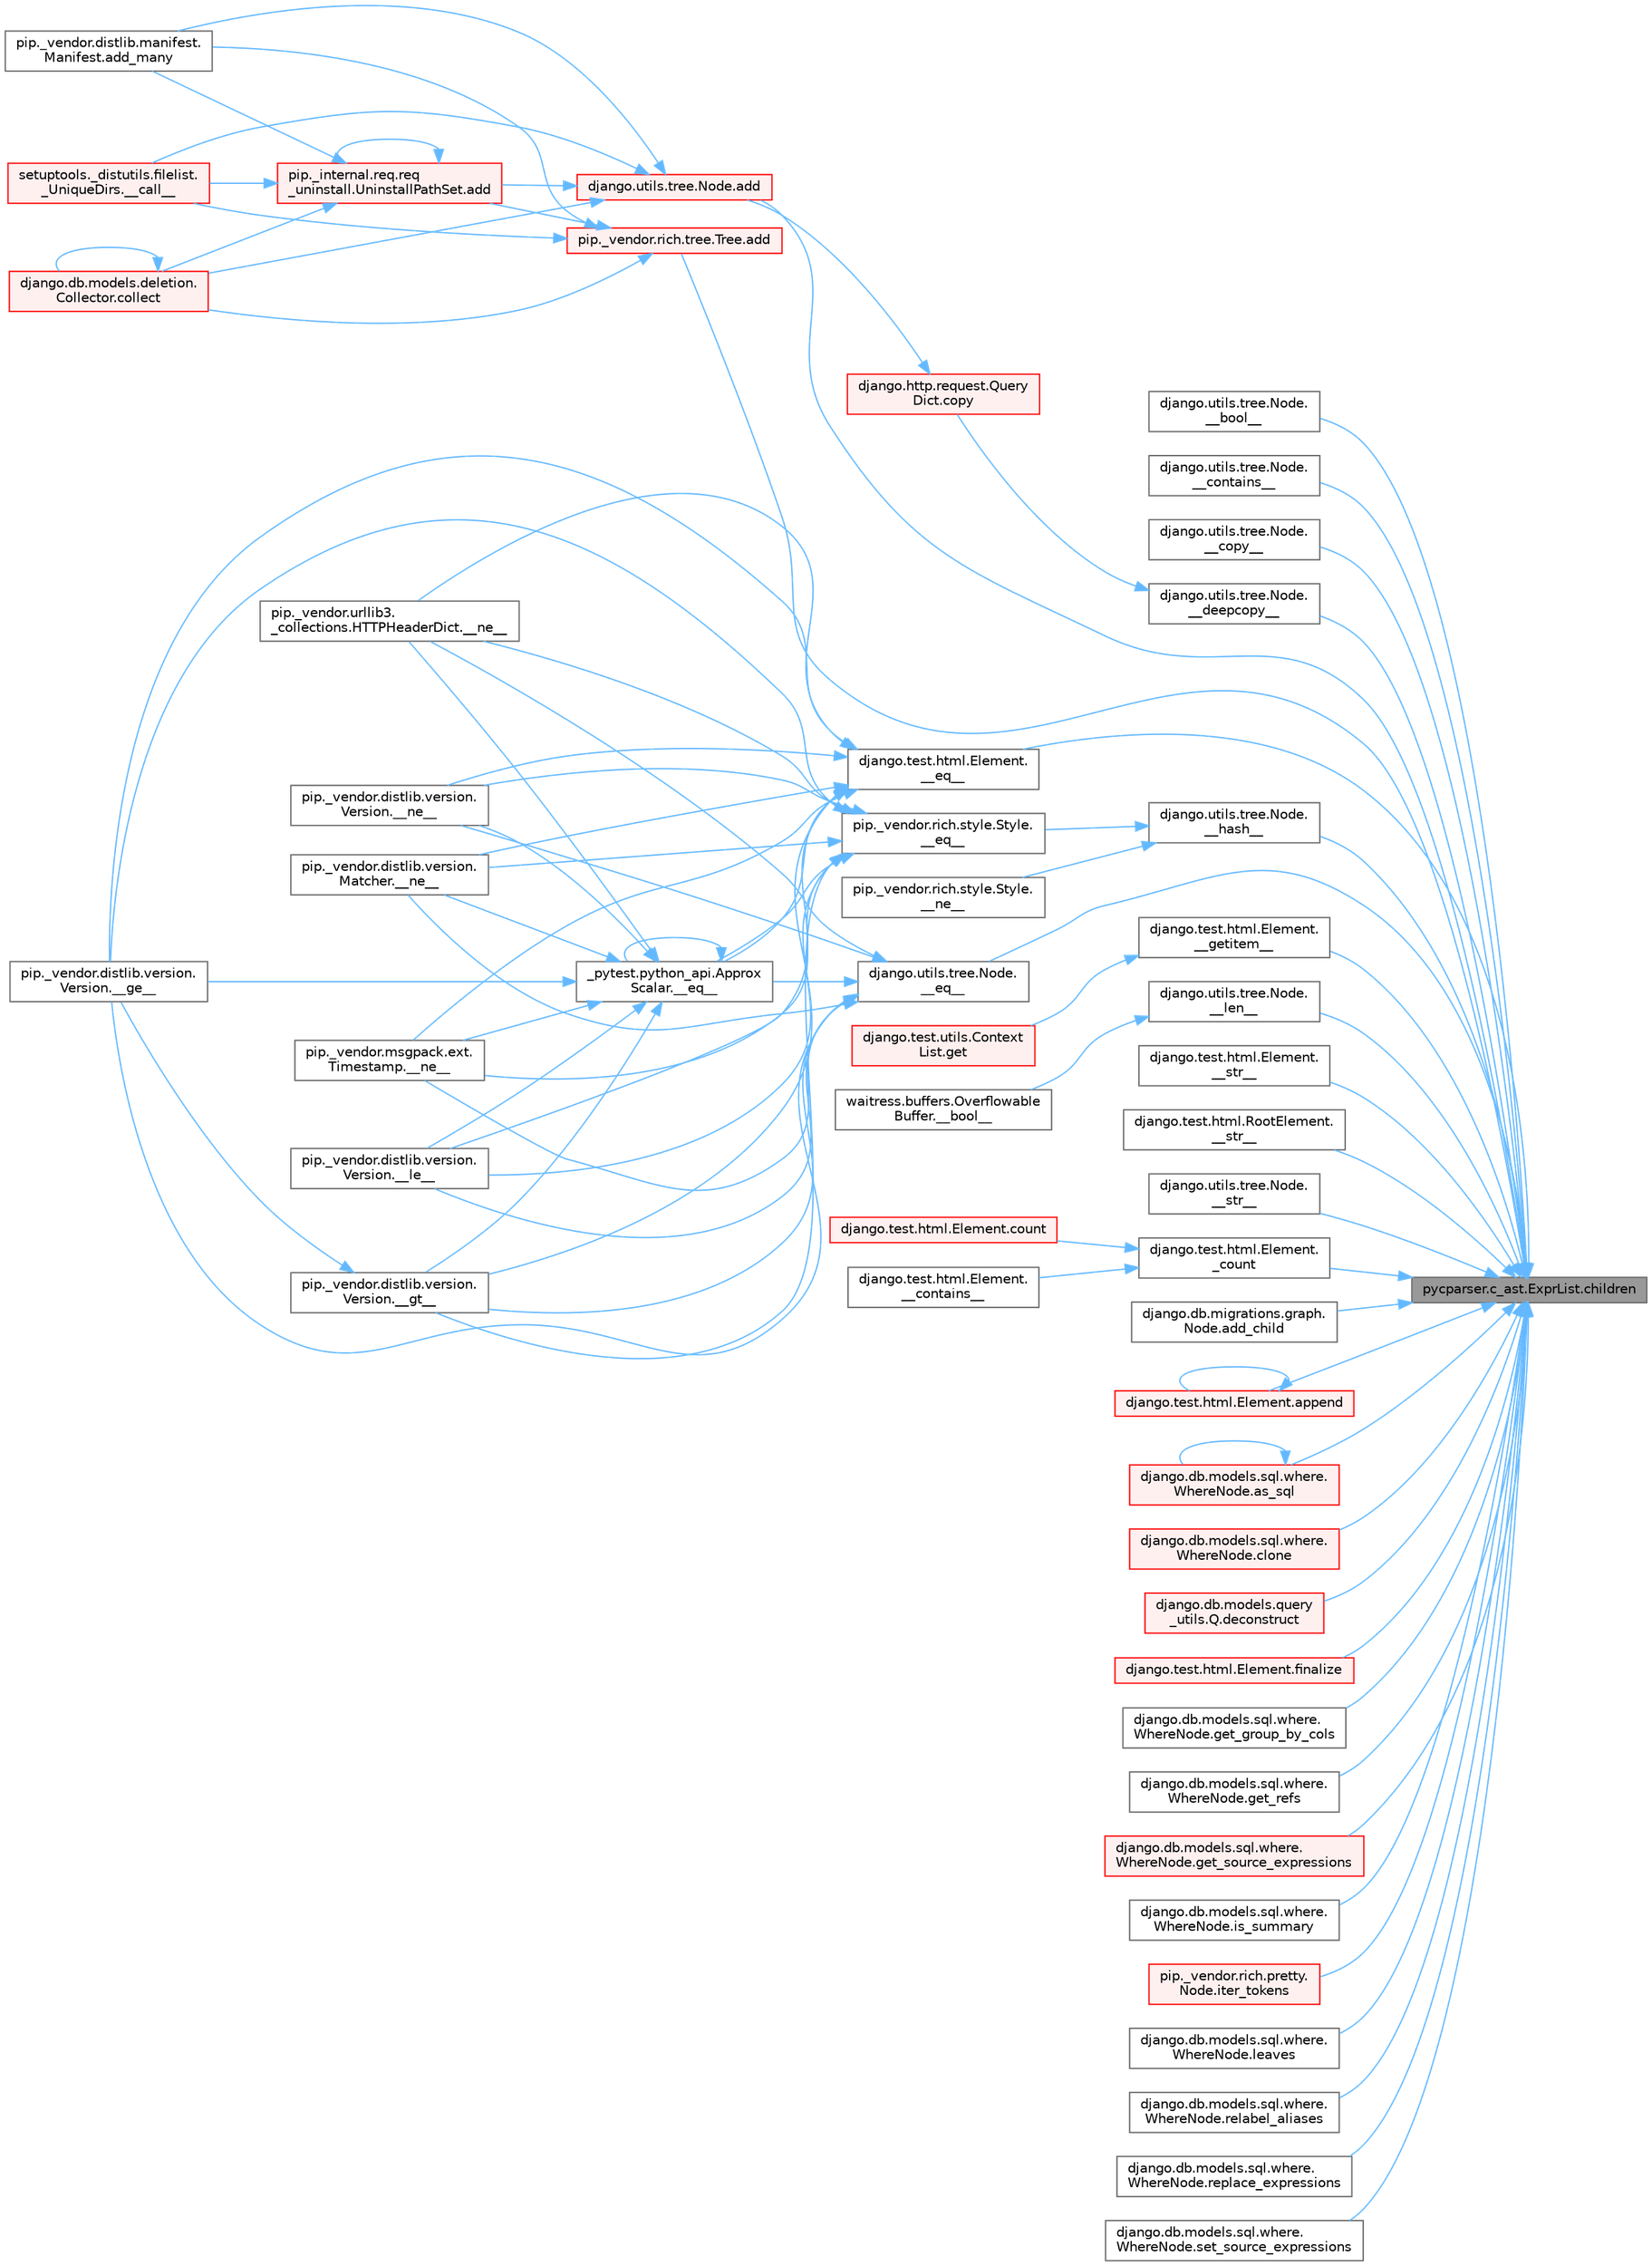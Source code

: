digraph "pycparser.c_ast.ExprList.children"
{
 // LATEX_PDF_SIZE
  bgcolor="transparent";
  edge [fontname=Helvetica,fontsize=10,labelfontname=Helvetica,labelfontsize=10];
  node [fontname=Helvetica,fontsize=10,shape=box,height=0.2,width=0.4];
  rankdir="RL";
  Node1 [id="Node000001",label="pycparser.c_ast.ExprList.children",height=0.2,width=0.4,color="gray40", fillcolor="grey60", style="filled", fontcolor="black",tooltip=" "];
  Node1 -> Node2 [id="edge1_Node000001_Node000002",dir="back",color="steelblue1",style="solid",tooltip=" "];
  Node2 [id="Node000002",label="django.utils.tree.Node.\l__bool__",height=0.2,width=0.4,color="grey40", fillcolor="white", style="filled",URL="$classdjango_1_1utils_1_1tree_1_1_node.html#a70a56e9492f929d850eebc44de75e25c",tooltip=" "];
  Node1 -> Node3 [id="edge2_Node000001_Node000003",dir="back",color="steelblue1",style="solid",tooltip=" "];
  Node3 [id="Node000003",label="django.utils.tree.Node.\l__contains__",height=0.2,width=0.4,color="grey40", fillcolor="white", style="filled",URL="$classdjango_1_1utils_1_1tree_1_1_node.html#ab55c47b46f14e5fde108b1c3cf95d93a",tooltip=" "];
  Node1 -> Node4 [id="edge3_Node000001_Node000004",dir="back",color="steelblue1",style="solid",tooltip=" "];
  Node4 [id="Node000004",label="django.utils.tree.Node.\l__copy__",height=0.2,width=0.4,color="grey40", fillcolor="white", style="filled",URL="$classdjango_1_1utils_1_1tree_1_1_node.html#abae878f6b4500b8b241c23d8fac46e63",tooltip=" "];
  Node1 -> Node5 [id="edge4_Node000001_Node000005",dir="back",color="steelblue1",style="solid",tooltip=" "];
  Node5 [id="Node000005",label="django.utils.tree.Node.\l__deepcopy__",height=0.2,width=0.4,color="grey40", fillcolor="white", style="filled",URL="$classdjango_1_1utils_1_1tree_1_1_node.html#a38840c46ded3963808edbeec90765d6b",tooltip=" "];
  Node5 -> Node6 [id="edge5_Node000005_Node000006",dir="back",color="steelblue1",style="solid",tooltip=" "];
  Node6 [id="Node000006",label="django.http.request.Query\lDict.copy",height=0.2,width=0.4,color="red", fillcolor="#FFF0F0", style="filled",URL="$classdjango_1_1http_1_1request_1_1_query_dict.html#ada9e4956e62868c5587b9ffde7b358b5",tooltip=" "];
  Node6 -> Node167 [id="edge6_Node000006_Node000167",dir="back",color="steelblue1",style="solid",tooltip=" "];
  Node167 [id="Node000167",label="django.utils.tree.Node.add",height=0.2,width=0.4,color="red", fillcolor="#FFF0F0", style="filled",URL="$classdjango_1_1utils_1_1tree_1_1_node.html#a2c883d105b5c9cfd32bff72c7469f18c",tooltip=" "];
  Node167 -> Node168 [id="edge7_Node000167_Node000168",dir="back",color="steelblue1",style="solid",tooltip=" "];
  Node168 [id="Node000168",label="setuptools._distutils.filelist.\l_UniqueDirs.__call__",height=0.2,width=0.4,color="red", fillcolor="#FFF0F0", style="filled",URL="$classsetuptools_1_1__distutils_1_1filelist_1_1___unique_dirs.html#ae93f93be227a359a5acb33f43588be38",tooltip=" "];
  Node167 -> Node169 [id="edge8_Node000167_Node000169",dir="back",color="steelblue1",style="solid",tooltip=" "];
  Node169 [id="Node000169",label="pip._internal.req.req\l_uninstall.UninstallPathSet.add",height=0.2,width=0.4,color="red", fillcolor="#FFF0F0", style="filled",URL="$classpip_1_1__internal_1_1req_1_1req__uninstall_1_1_uninstall_path_set.html#ad34a919f45b9c89e6b0d59ec0d24ba4c",tooltip=" "];
  Node169 -> Node168 [id="edge9_Node000169_Node000168",dir="back",color="steelblue1",style="solid",tooltip=" "];
  Node169 -> Node169 [id="edge10_Node000169_Node000169",dir="back",color="steelblue1",style="solid",tooltip=" "];
  Node169 -> Node170 [id="edge11_Node000169_Node000170",dir="back",color="steelblue1",style="solid",tooltip=" "];
  Node170 [id="Node000170",label="pip._vendor.distlib.manifest.\lManifest.add_many",height=0.2,width=0.4,color="grey40", fillcolor="white", style="filled",URL="$classpip_1_1__vendor_1_1distlib_1_1manifest_1_1_manifest.html#aedd3a1430fdbbc656b0c203b798ad944",tooltip=" "];
  Node169 -> Node172 [id="edge12_Node000169_Node000172",dir="back",color="steelblue1",style="solid",tooltip=" "];
  Node172 [id="Node000172",label="django.db.models.deletion.\lCollector.collect",height=0.2,width=0.4,color="red", fillcolor="#FFF0F0", style="filled",URL="$classdjango_1_1db_1_1models_1_1deletion_1_1_collector.html#ae6d2a061dcb129755a51ced6ab45edad",tooltip=" "];
  Node172 -> Node172 [id="edge13_Node000172_Node000172",dir="back",color="steelblue1",style="solid",tooltip=" "];
  Node167 -> Node170 [id="edge14_Node000167_Node000170",dir="back",color="steelblue1",style="solid",tooltip=" "];
  Node167 -> Node172 [id="edge15_Node000167_Node000172",dir="back",color="steelblue1",style="solid",tooltip=" "];
  Node1 -> Node961 [id="edge16_Node000001_Node000961",dir="back",color="steelblue1",style="solid",tooltip=" "];
  Node961 [id="Node000961",label="django.test.html.Element.\l__eq__",height=0.2,width=0.4,color="grey40", fillcolor="white", style="filled",URL="$classdjango_1_1test_1_1html_1_1_element.html#a287e83f2ae4a6f13b9e00d7b70ee5d47",tooltip=" "];
  Node961 -> Node81 [id="edge17_Node000961_Node000081",dir="back",color="steelblue1",style="solid",tooltip=" "];
  Node81 [id="Node000081",label="_pytest.python_api.Approx\lScalar.__eq__",height=0.2,width=0.4,color="grey40", fillcolor="white", style="filled",URL="$class__pytest_1_1python__api_1_1_approx_scalar.html#af4601ee4ca7409927f88c83ebfc3d923",tooltip=" "];
  Node81 -> Node81 [id="edge18_Node000081_Node000081",dir="back",color="steelblue1",style="solid",tooltip=" "];
  Node81 -> Node82 [id="edge19_Node000081_Node000082",dir="back",color="steelblue1",style="solid",tooltip=" "];
  Node82 [id="Node000082",label="pip._vendor.distlib.version.\lVersion.__ge__",height=0.2,width=0.4,color="grey40", fillcolor="white", style="filled",URL="$classpip_1_1__vendor_1_1distlib_1_1version_1_1_version.html#aa6b7b889cebc687ddb5ed9040d01b1ec",tooltip=" "];
  Node81 -> Node83 [id="edge20_Node000081_Node000083",dir="back",color="steelblue1",style="solid",tooltip=" "];
  Node83 [id="Node000083",label="pip._vendor.distlib.version.\lVersion.__gt__",height=0.2,width=0.4,color="grey40", fillcolor="white", style="filled",URL="$classpip_1_1__vendor_1_1distlib_1_1version_1_1_version.html#a51cf0c8da1bb6829173ff6861b10cb5f",tooltip=" "];
  Node83 -> Node82 [id="edge21_Node000083_Node000082",dir="back",color="steelblue1",style="solid",tooltip=" "];
  Node81 -> Node84 [id="edge22_Node000081_Node000084",dir="back",color="steelblue1",style="solid",tooltip=" "];
  Node84 [id="Node000084",label="pip._vendor.distlib.version.\lVersion.__le__",height=0.2,width=0.4,color="grey40", fillcolor="white", style="filled",URL="$classpip_1_1__vendor_1_1distlib_1_1version_1_1_version.html#ae5e2c5d9b76377e286fcf92a382cbb8b",tooltip=" "];
  Node81 -> Node85 [id="edge23_Node000081_Node000085",dir="back",color="steelblue1",style="solid",tooltip=" "];
  Node85 [id="Node000085",label="pip._vendor.distlib.version.\lMatcher.__ne__",height=0.2,width=0.4,color="grey40", fillcolor="white", style="filled",URL="$classpip_1_1__vendor_1_1distlib_1_1version_1_1_matcher.html#a24f8f8a4686bff3018fee5d22f4e02f1",tooltip=" "];
  Node81 -> Node86 [id="edge24_Node000081_Node000086",dir="back",color="steelblue1",style="solid",tooltip=" "];
  Node86 [id="Node000086",label="pip._vendor.distlib.version.\lVersion.__ne__",height=0.2,width=0.4,color="grey40", fillcolor="white", style="filled",URL="$classpip_1_1__vendor_1_1distlib_1_1version_1_1_version.html#aea3cdf6db007318ab1a2e8d144e2a4a1",tooltip=" "];
  Node81 -> Node87 [id="edge25_Node000081_Node000087",dir="back",color="steelblue1",style="solid",tooltip=" "];
  Node87 [id="Node000087",label="pip._vendor.msgpack.ext.\lTimestamp.__ne__",height=0.2,width=0.4,color="grey40", fillcolor="white", style="filled",URL="$classpip_1_1__vendor_1_1msgpack_1_1ext_1_1_timestamp.html#ac38b8cada8075f7a1133b06bc99b2317",tooltip=" "];
  Node81 -> Node88 [id="edge26_Node000081_Node000088",dir="back",color="steelblue1",style="solid",tooltip=" "];
  Node88 [id="Node000088",label="pip._vendor.urllib3.\l_collections.HTTPHeaderDict.__ne__",height=0.2,width=0.4,color="grey40", fillcolor="white", style="filled",URL="$classpip_1_1__vendor_1_1urllib3_1_1__collections_1_1_h_t_t_p_header_dict.html#aa7766a9499d33160a1258e140e35a806",tooltip=" "];
  Node961 -> Node82 [id="edge27_Node000961_Node000082",dir="back",color="steelblue1",style="solid",tooltip=" "];
  Node961 -> Node83 [id="edge28_Node000961_Node000083",dir="back",color="steelblue1",style="solid",tooltip=" "];
  Node961 -> Node84 [id="edge29_Node000961_Node000084",dir="back",color="steelblue1",style="solid",tooltip=" "];
  Node961 -> Node85 [id="edge30_Node000961_Node000085",dir="back",color="steelblue1",style="solid",tooltip=" "];
  Node961 -> Node86 [id="edge31_Node000961_Node000086",dir="back",color="steelblue1",style="solid",tooltip=" "];
  Node961 -> Node87 [id="edge32_Node000961_Node000087",dir="back",color="steelblue1",style="solid",tooltip=" "];
  Node961 -> Node88 [id="edge33_Node000961_Node000088",dir="back",color="steelblue1",style="solid",tooltip=" "];
  Node1 -> Node1190 [id="edge34_Node000001_Node001190",dir="back",color="steelblue1",style="solid",tooltip=" "];
  Node1190 [id="Node001190",label="django.utils.tree.Node.\l__eq__",height=0.2,width=0.4,color="grey40", fillcolor="white", style="filled",URL="$classdjango_1_1utils_1_1tree_1_1_node.html#a0004316d098c61c046aef21dece2cce8",tooltip=" "];
  Node1190 -> Node81 [id="edge35_Node001190_Node000081",dir="back",color="steelblue1",style="solid",tooltip=" "];
  Node1190 -> Node82 [id="edge36_Node001190_Node000082",dir="back",color="steelblue1",style="solid",tooltip=" "];
  Node1190 -> Node83 [id="edge37_Node001190_Node000083",dir="back",color="steelblue1",style="solid",tooltip=" "];
  Node1190 -> Node84 [id="edge38_Node001190_Node000084",dir="back",color="steelblue1",style="solid",tooltip=" "];
  Node1190 -> Node85 [id="edge39_Node001190_Node000085",dir="back",color="steelblue1",style="solid",tooltip=" "];
  Node1190 -> Node86 [id="edge40_Node001190_Node000086",dir="back",color="steelblue1",style="solid",tooltip=" "];
  Node1190 -> Node87 [id="edge41_Node001190_Node000087",dir="back",color="steelblue1",style="solid",tooltip=" "];
  Node1190 -> Node88 [id="edge42_Node001190_Node000088",dir="back",color="steelblue1",style="solid",tooltip=" "];
  Node1 -> Node1191 [id="edge43_Node000001_Node001191",dir="back",color="steelblue1",style="solid",tooltip=" "];
  Node1191 [id="Node001191",label="django.test.html.Element.\l__getitem__",height=0.2,width=0.4,color="grey40", fillcolor="white", style="filled",URL="$classdjango_1_1test_1_1html_1_1_element.html#a50df5974a8fa0b0bdc93fdbeb2db7a49",tooltip=" "];
  Node1191 -> Node18 [id="edge44_Node001191_Node000018",dir="back",color="steelblue1",style="solid",tooltip=" "];
  Node18 [id="Node000018",label="django.test.utils.Context\lList.get",height=0.2,width=0.4,color="red", fillcolor="#FFF0F0", style="filled",URL="$classdjango_1_1test_1_1utils_1_1_context_list.html#a1797663a8ac92f44dcb9ad281a896842",tooltip=" "];
  Node1 -> Node1192 [id="edge45_Node000001_Node001192",dir="back",color="steelblue1",style="solid",tooltip=" "];
  Node1192 [id="Node001192",label="django.utils.tree.Node.\l__hash__",height=0.2,width=0.4,color="grey40", fillcolor="white", style="filled",URL="$classdjango_1_1utils_1_1tree_1_1_node.html#ad90478bdeb4e4284385a20cb629f5b9c",tooltip=" "];
  Node1192 -> Node91 [id="edge46_Node001192_Node000091",dir="back",color="steelblue1",style="solid",tooltip=" "];
  Node91 [id="Node000091",label="pip._vendor.rich.style.Style.\l__eq__",height=0.2,width=0.4,color="grey40", fillcolor="white", style="filled",URL="$classpip_1_1__vendor_1_1rich_1_1style_1_1_style.html#aa1040cd22d3171dc8ac3f0ce31653284",tooltip=" "];
  Node91 -> Node81 [id="edge47_Node000091_Node000081",dir="back",color="steelblue1",style="solid",tooltip=" "];
  Node91 -> Node82 [id="edge48_Node000091_Node000082",dir="back",color="steelblue1",style="solid",tooltip=" "];
  Node91 -> Node83 [id="edge49_Node000091_Node000083",dir="back",color="steelblue1",style="solid",tooltip=" "];
  Node91 -> Node84 [id="edge50_Node000091_Node000084",dir="back",color="steelblue1",style="solid",tooltip=" "];
  Node91 -> Node85 [id="edge51_Node000091_Node000085",dir="back",color="steelblue1",style="solid",tooltip=" "];
  Node91 -> Node86 [id="edge52_Node000091_Node000086",dir="back",color="steelblue1",style="solid",tooltip=" "];
  Node91 -> Node87 [id="edge53_Node000091_Node000087",dir="back",color="steelblue1",style="solid",tooltip=" "];
  Node91 -> Node88 [id="edge54_Node000091_Node000088",dir="back",color="steelblue1",style="solid",tooltip=" "];
  Node1192 -> Node92 [id="edge55_Node001192_Node000092",dir="back",color="steelblue1",style="solid",tooltip=" "];
  Node92 [id="Node000092",label="pip._vendor.rich.style.Style.\l__ne__",height=0.2,width=0.4,color="grey40", fillcolor="white", style="filled",URL="$classpip_1_1__vendor_1_1rich_1_1style_1_1_style.html#a97595d869459e2d619505c87c0b9fe81",tooltip=" "];
  Node1 -> Node1193 [id="edge56_Node000001_Node001193",dir="back",color="steelblue1",style="solid",tooltip=" "];
  Node1193 [id="Node001193",label="django.utils.tree.Node.\l__len__",height=0.2,width=0.4,color="grey40", fillcolor="white", style="filled",URL="$classdjango_1_1utils_1_1tree_1_1_node.html#adfb069350f968cc822337df8dd3972cd",tooltip=" "];
  Node1193 -> Node119 [id="edge57_Node001193_Node000119",dir="back",color="steelblue1",style="solid",tooltip=" "];
  Node119 [id="Node000119",label="waitress.buffers.Overflowable\lBuffer.__bool__",height=0.2,width=0.4,color="grey40", fillcolor="white", style="filled",URL="$classwaitress_1_1buffers_1_1_overflowable_buffer.html#afb6d9eccdeea0e50b91f9281878e017a",tooltip=" "];
  Node1 -> Node1017 [id="edge58_Node000001_Node001017",dir="back",color="steelblue1",style="solid",tooltip=" "];
  Node1017 [id="Node001017",label="django.test.html.Element.\l__str__",height=0.2,width=0.4,color="grey40", fillcolor="white", style="filled",URL="$classdjango_1_1test_1_1html_1_1_element.html#a64d65b77132b5ae721ff0862e0440d38",tooltip=" "];
  Node1 -> Node1194 [id="edge59_Node000001_Node001194",dir="back",color="steelblue1",style="solid",tooltip=" "];
  Node1194 [id="Node001194",label="django.test.html.RootElement.\l__str__",height=0.2,width=0.4,color="grey40", fillcolor="white", style="filled",URL="$classdjango_1_1test_1_1html_1_1_root_element.html#a0a23f27acaaafe4eec2628245fbfd399",tooltip=" "];
  Node1 -> Node1195 [id="edge60_Node000001_Node001195",dir="back",color="steelblue1",style="solid",tooltip=" "];
  Node1195 [id="Node001195",label="django.utils.tree.Node.\l__str__",height=0.2,width=0.4,color="grey40", fillcolor="white", style="filled",URL="$classdjango_1_1utils_1_1tree_1_1_node.html#af5edff9bf0b3238652c57425e2eda469",tooltip=" "];
  Node1 -> Node1196 [id="edge61_Node000001_Node001196",dir="back",color="steelblue1",style="solid",tooltip=" "];
  Node1196 [id="Node001196",label="django.test.html.Element.\l_count",height=0.2,width=0.4,color="grey40", fillcolor="white", style="filled",URL="$classdjango_1_1test_1_1html_1_1_element.html#a41931b250e40c64a492d92a08ecda738",tooltip=" "];
  Node1196 -> Node1197 [id="edge62_Node001196_Node001197",dir="back",color="steelblue1",style="solid",tooltip=" "];
  Node1197 [id="Node001197",label="django.test.html.Element.\l__contains__",height=0.2,width=0.4,color="grey40", fillcolor="white", style="filled",URL="$classdjango_1_1test_1_1html_1_1_element.html#a227aa6f6e0a822f619c2187f566e9e01",tooltip=" "];
  Node1196 -> Node1198 [id="edge63_Node001196_Node001198",dir="back",color="steelblue1",style="solid",tooltip=" "];
  Node1198 [id="Node001198",label="django.test.html.Element.count",height=0.2,width=0.4,color="red", fillcolor="#FFF0F0", style="filled",URL="$classdjango_1_1test_1_1html_1_1_element.html#a4ec3c5c3429fb44a2715de6f0fab7864",tooltip=" "];
  Node1 -> Node167 [id="edge64_Node000001_Node000167",dir="back",color="steelblue1",style="solid",tooltip=" "];
  Node1 -> Node1212 [id="edge65_Node000001_Node001212",dir="back",color="steelblue1",style="solid",tooltip=" "];
  Node1212 [id="Node001212",label="pip._vendor.rich.tree.Tree.add",height=0.2,width=0.4,color="red", fillcolor="#FFF0F0", style="filled",URL="$classpip_1_1__vendor_1_1rich_1_1tree_1_1_tree.html#a0ce550864757b1ee2756237b6e754aae",tooltip=" "];
  Node1212 -> Node168 [id="edge66_Node001212_Node000168",dir="back",color="steelblue1",style="solid",tooltip=" "];
  Node1212 -> Node169 [id="edge67_Node001212_Node000169",dir="back",color="steelblue1",style="solid",tooltip=" "];
  Node1212 -> Node170 [id="edge68_Node001212_Node000170",dir="back",color="steelblue1",style="solid",tooltip=" "];
  Node1212 -> Node172 [id="edge69_Node001212_Node000172",dir="back",color="steelblue1",style="solid",tooltip=" "];
  Node1 -> Node1213 [id="edge70_Node000001_Node001213",dir="back",color="steelblue1",style="solid",tooltip=" "];
  Node1213 [id="Node001213",label="django.db.migrations.graph.\lNode.add_child",height=0.2,width=0.4,color="grey40", fillcolor="white", style="filled",URL="$classdjango_1_1db_1_1migrations_1_1graph_1_1_node.html#ab19fb2c4c58dbfa6d5223c59d5cad529",tooltip=" "];
  Node1 -> Node1214 [id="edge71_Node000001_Node001214",dir="back",color="steelblue1",style="solid",tooltip=" "];
  Node1214 [id="Node001214",label="django.test.html.Element.append",height=0.2,width=0.4,color="red", fillcolor="#FFF0F0", style="filled",URL="$classdjango_1_1test_1_1html_1_1_element.html#a777b8a687c36ca1eae49eabec1963e0c",tooltip=" "];
  Node1214 -> Node1214 [id="edge72_Node001214_Node001214",dir="back",color="steelblue1",style="solid",tooltip=" "];
  Node1 -> Node1215 [id="edge73_Node000001_Node001215",dir="back",color="steelblue1",style="solid",tooltip=" "];
  Node1215 [id="Node001215",label="django.db.models.sql.where.\lWhereNode.as_sql",height=0.2,width=0.4,color="red", fillcolor="#FFF0F0", style="filled",URL="$classdjango_1_1db_1_1models_1_1sql_1_1where_1_1_where_node.html#aea3cf4a913c71f0c181e6e81b819b590",tooltip=" "];
  Node1215 -> Node1215 [id="edge74_Node001215_Node001215",dir="back",color="steelblue1",style="solid",tooltip=" "];
  Node1 -> Node300 [id="edge75_Node000001_Node000300",dir="back",color="steelblue1",style="solid",tooltip=" "];
  Node300 [id="Node000300",label="django.db.models.sql.where.\lWhereNode.clone",height=0.2,width=0.4,color="red", fillcolor="#FFF0F0", style="filled",URL="$classdjango_1_1db_1_1models_1_1sql_1_1where_1_1_where_node.html#a0faff63950b774ce4ad391ea1f6b6d2c",tooltip=" "];
  Node1 -> Node1216 [id="edge76_Node000001_Node001216",dir="back",color="steelblue1",style="solid",tooltip=" "];
  Node1216 [id="Node001216",label="django.db.models.query\l_utils.Q.deconstruct",height=0.2,width=0.4,color="red", fillcolor="#FFF0F0", style="filled",URL="$classdjango_1_1db_1_1models_1_1query__utils_1_1_q.html#ac606e6b94b4af8af0edbd144709ff4d9",tooltip=" "];
  Node1 -> Node1217 [id="edge77_Node000001_Node001217",dir="back",color="steelblue1",style="solid",tooltip=" "];
  Node1217 [id="Node001217",label="django.test.html.Element.finalize",height=0.2,width=0.4,color="red", fillcolor="#FFF0F0", style="filled",URL="$classdjango_1_1test_1_1html_1_1_element.html#a43e85666da059388c8c88f8c4728d412",tooltip=" "];
  Node1 -> Node1220 [id="edge78_Node000001_Node001220",dir="back",color="steelblue1",style="solid",tooltip=" "];
  Node1220 [id="Node001220",label="django.db.models.sql.where.\lWhereNode.get_group_by_cols",height=0.2,width=0.4,color="grey40", fillcolor="white", style="filled",URL="$classdjango_1_1db_1_1models_1_1sql_1_1where_1_1_where_node.html#a8a251bb874845d5d826007c1bd01becd",tooltip=" "];
  Node1 -> Node1221 [id="edge79_Node000001_Node001221",dir="back",color="steelblue1",style="solid",tooltip=" "];
  Node1221 [id="Node001221",label="django.db.models.sql.where.\lWhereNode.get_refs",height=0.2,width=0.4,color="grey40", fillcolor="white", style="filled",URL="$classdjango_1_1db_1_1models_1_1sql_1_1where_1_1_where_node.html#a0fca493aedbb4f97cc371002f61705f8",tooltip=" "];
  Node1 -> Node1222 [id="edge80_Node000001_Node001222",dir="back",color="steelblue1",style="solid",tooltip=" "];
  Node1222 [id="Node001222",label="django.db.models.sql.where.\lWhereNode.get_source_expressions",height=0.2,width=0.4,color="red", fillcolor="#FFF0F0", style="filled",URL="$classdjango_1_1db_1_1models_1_1sql_1_1where_1_1_where_node.html#ae3155308ff1faf4914e3e7f0134f49d7",tooltip=" "];
  Node1 -> Node1558 [id="edge81_Node000001_Node001558",dir="back",color="steelblue1",style="solid",tooltip=" "];
  Node1558 [id="Node001558",label="django.db.models.sql.where.\lWhereNode.is_summary",height=0.2,width=0.4,color="grey40", fillcolor="white", style="filled",URL="$classdjango_1_1db_1_1models_1_1sql_1_1where_1_1_where_node.html#a5ccaa2ffb892fb471dcc890c220f2870",tooltip=" "];
  Node1 -> Node1559 [id="edge82_Node000001_Node001559",dir="back",color="steelblue1",style="solid",tooltip=" "];
  Node1559 [id="Node001559",label="pip._vendor.rich.pretty.\lNode.iter_tokens",height=0.2,width=0.4,color="red", fillcolor="#FFF0F0", style="filled",URL="$classpip_1_1__vendor_1_1rich_1_1pretty_1_1_node.html#a0aa14e355c4ac08308ae1a96f9d3ebc2",tooltip=" "];
  Node1 -> Node1562 [id="edge83_Node000001_Node001562",dir="back",color="steelblue1",style="solid",tooltip=" "];
  Node1562 [id="Node001562",label="django.db.models.sql.where.\lWhereNode.leaves",height=0.2,width=0.4,color="grey40", fillcolor="white", style="filled",URL="$classdjango_1_1db_1_1models_1_1sql_1_1where_1_1_where_node.html#a517032e8f6a9c2ab5667dfa7af5e7c78",tooltip=" "];
  Node1 -> Node1563 [id="edge84_Node000001_Node001563",dir="back",color="steelblue1",style="solid",tooltip=" "];
  Node1563 [id="Node001563",label="django.db.models.sql.where.\lWhereNode.relabel_aliases",height=0.2,width=0.4,color="grey40", fillcolor="white", style="filled",URL="$classdjango_1_1db_1_1models_1_1sql_1_1where_1_1_where_node.html#aa711da79e8d50721aac88462d8fd7aa3",tooltip=" "];
  Node1 -> Node339 [id="edge85_Node000001_Node000339",dir="back",color="steelblue1",style="solid",tooltip=" "];
  Node339 [id="Node000339",label="django.db.models.sql.where.\lWhereNode.replace_expressions",height=0.2,width=0.4,color="grey40", fillcolor="white", style="filled",URL="$classdjango_1_1db_1_1models_1_1sql_1_1where_1_1_where_node.html#a1cc3580a7f4a51605b52ae4a9653b3ac",tooltip=" "];
  Node1 -> Node1564 [id="edge86_Node000001_Node001564",dir="back",color="steelblue1",style="solid",tooltip=" "];
  Node1564 [id="Node001564",label="django.db.models.sql.where.\lWhereNode.set_source_expressions",height=0.2,width=0.4,color="grey40", fillcolor="white", style="filled",URL="$classdjango_1_1db_1_1models_1_1sql_1_1where_1_1_where_node.html#a23354972ea3d95bd6c33df045d213ed6",tooltip=" "];
}
